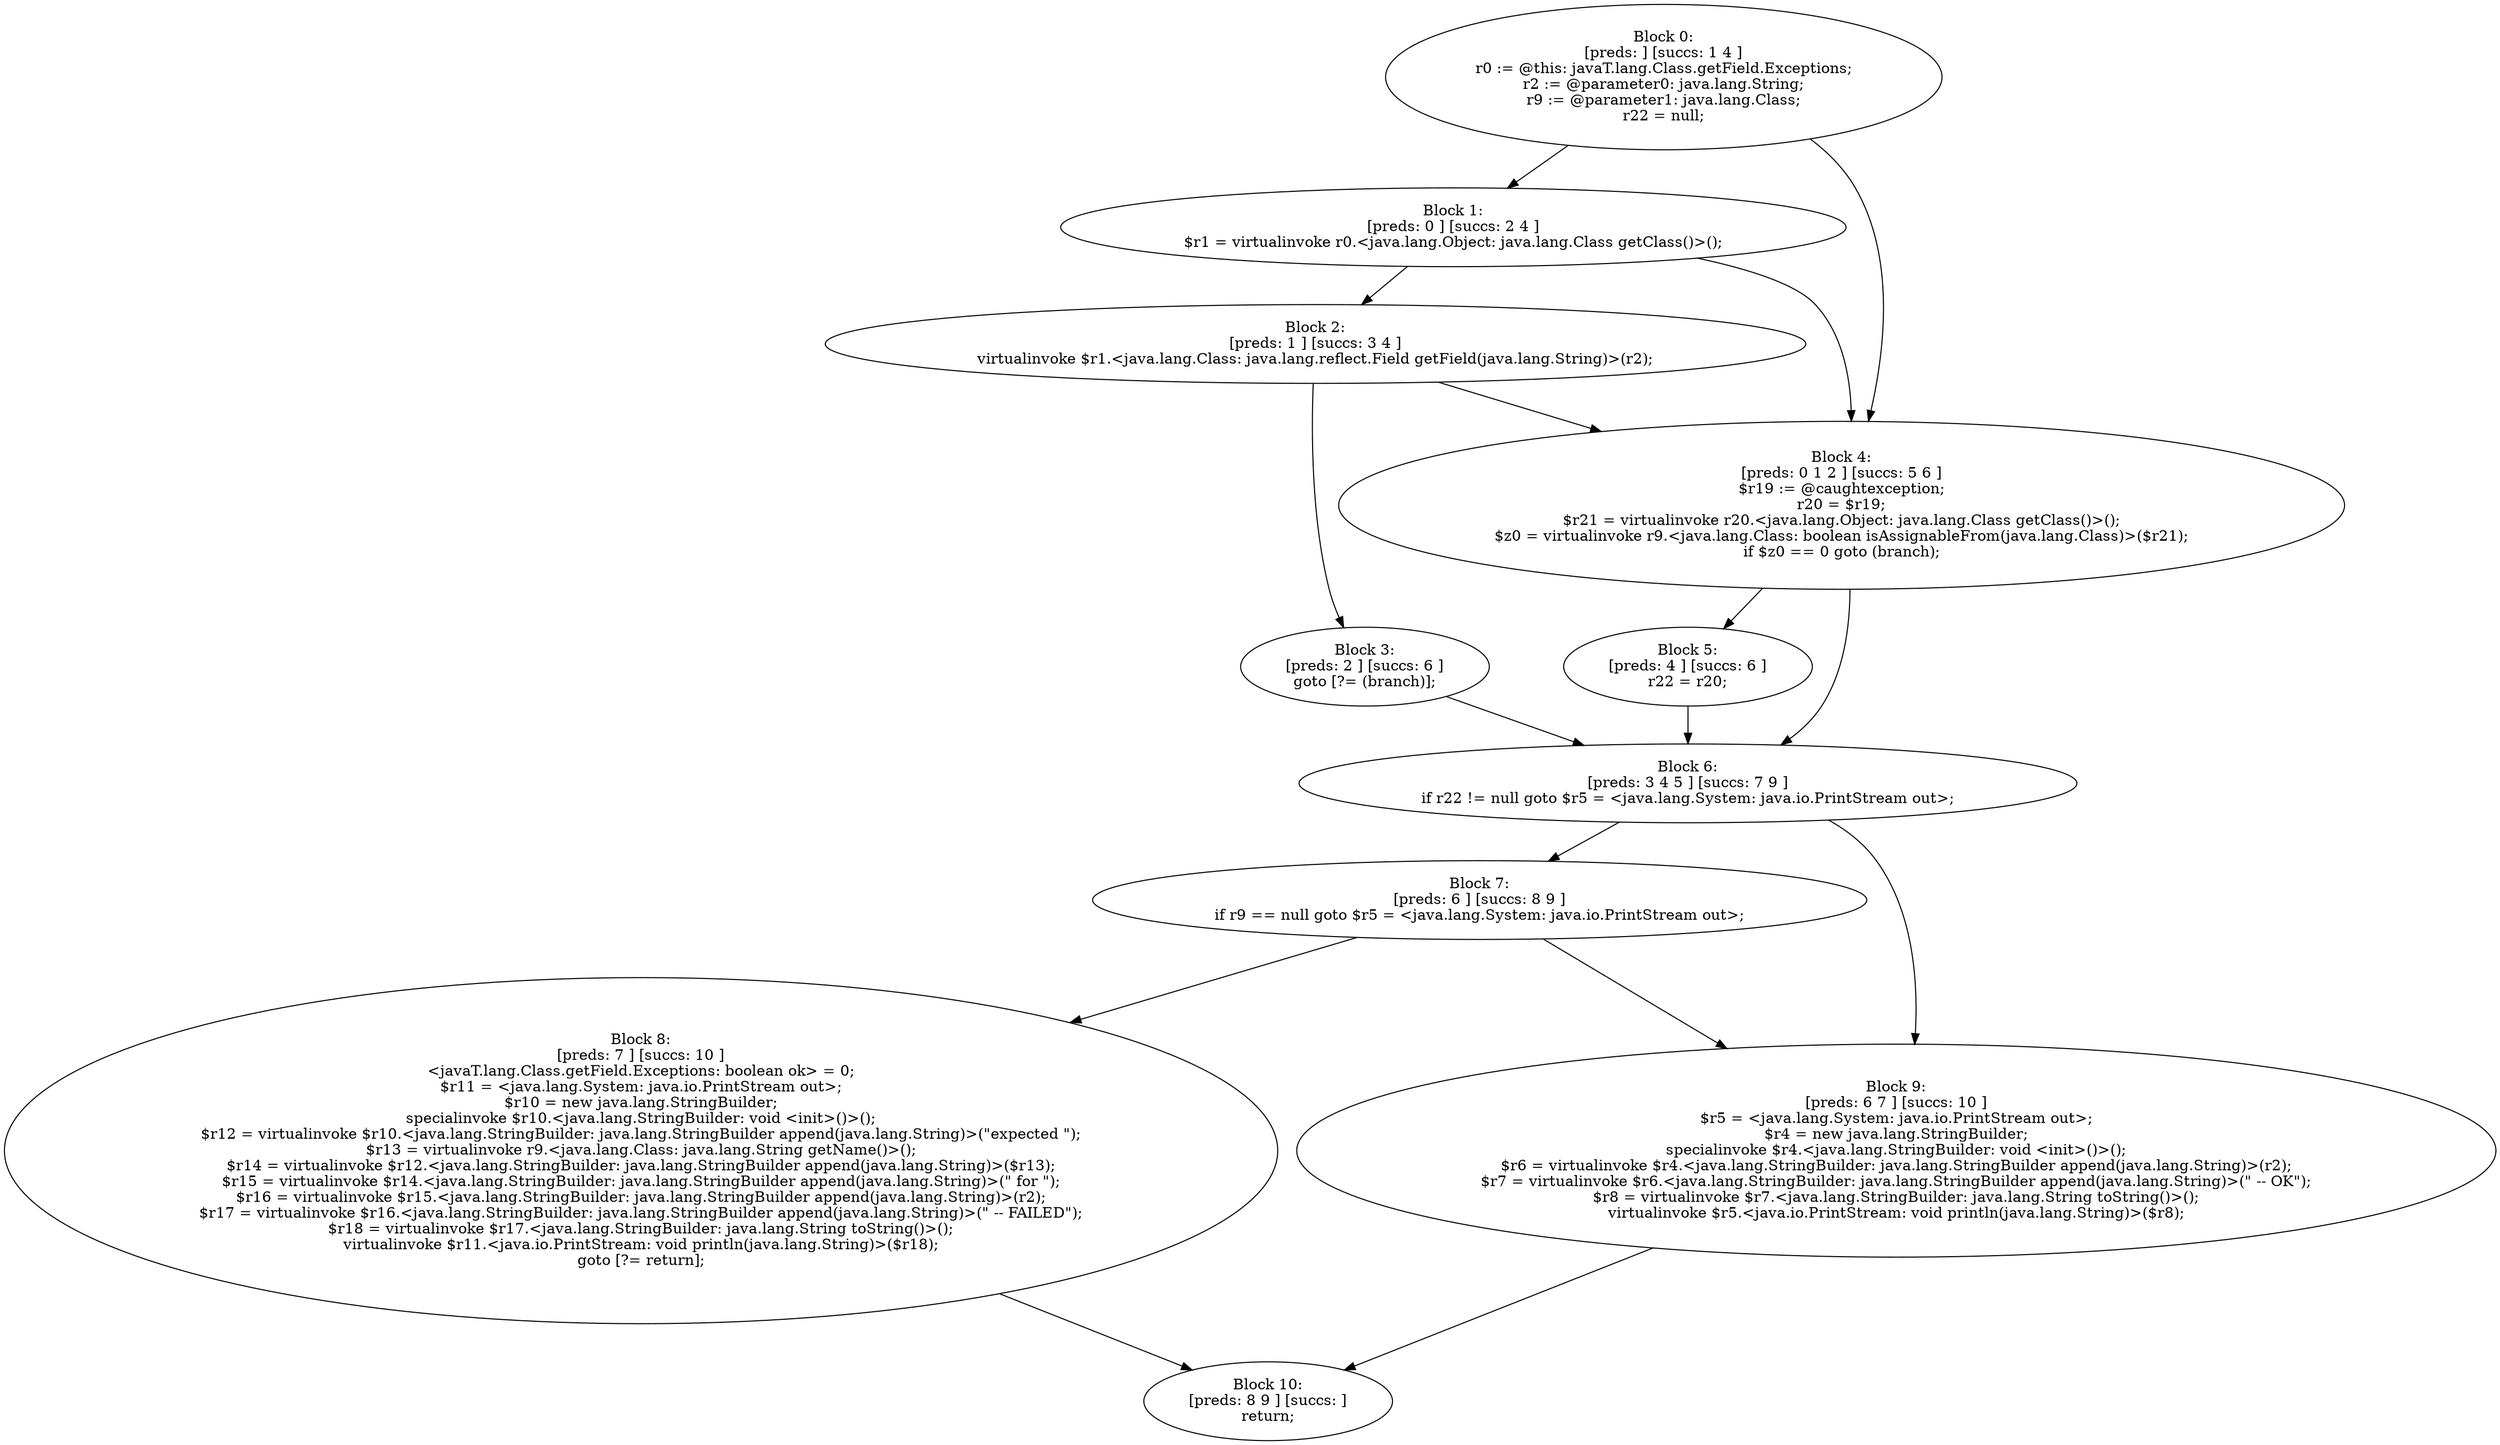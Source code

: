 digraph "unitGraph" {
    "Block 0:
[preds: ] [succs: 1 4 ]
r0 := @this: javaT.lang.Class.getField.Exceptions;
r2 := @parameter0: java.lang.String;
r9 := @parameter1: java.lang.Class;
r22 = null;
"
    "Block 1:
[preds: 0 ] [succs: 2 4 ]
$r1 = virtualinvoke r0.<java.lang.Object: java.lang.Class getClass()>();
"
    "Block 2:
[preds: 1 ] [succs: 3 4 ]
virtualinvoke $r1.<java.lang.Class: java.lang.reflect.Field getField(java.lang.String)>(r2);
"
    "Block 3:
[preds: 2 ] [succs: 6 ]
goto [?= (branch)];
"
    "Block 4:
[preds: 0 1 2 ] [succs: 5 6 ]
$r19 := @caughtexception;
r20 = $r19;
$r21 = virtualinvoke r20.<java.lang.Object: java.lang.Class getClass()>();
$z0 = virtualinvoke r9.<java.lang.Class: boolean isAssignableFrom(java.lang.Class)>($r21);
if $z0 == 0 goto (branch);
"
    "Block 5:
[preds: 4 ] [succs: 6 ]
r22 = r20;
"
    "Block 6:
[preds: 3 4 5 ] [succs: 7 9 ]
if r22 != null goto $r5 = <java.lang.System: java.io.PrintStream out>;
"
    "Block 7:
[preds: 6 ] [succs: 8 9 ]
if r9 == null goto $r5 = <java.lang.System: java.io.PrintStream out>;
"
    "Block 8:
[preds: 7 ] [succs: 10 ]
<javaT.lang.Class.getField.Exceptions: boolean ok> = 0;
$r11 = <java.lang.System: java.io.PrintStream out>;
$r10 = new java.lang.StringBuilder;
specialinvoke $r10.<java.lang.StringBuilder: void <init>()>();
$r12 = virtualinvoke $r10.<java.lang.StringBuilder: java.lang.StringBuilder append(java.lang.String)>(\"expected \");
$r13 = virtualinvoke r9.<java.lang.Class: java.lang.String getName()>();
$r14 = virtualinvoke $r12.<java.lang.StringBuilder: java.lang.StringBuilder append(java.lang.String)>($r13);
$r15 = virtualinvoke $r14.<java.lang.StringBuilder: java.lang.StringBuilder append(java.lang.String)>(\" for \");
$r16 = virtualinvoke $r15.<java.lang.StringBuilder: java.lang.StringBuilder append(java.lang.String)>(r2);
$r17 = virtualinvoke $r16.<java.lang.StringBuilder: java.lang.StringBuilder append(java.lang.String)>(\" -- FAILED\");
$r18 = virtualinvoke $r17.<java.lang.StringBuilder: java.lang.String toString()>();
virtualinvoke $r11.<java.io.PrintStream: void println(java.lang.String)>($r18);
goto [?= return];
"
    "Block 9:
[preds: 6 7 ] [succs: 10 ]
$r5 = <java.lang.System: java.io.PrintStream out>;
$r4 = new java.lang.StringBuilder;
specialinvoke $r4.<java.lang.StringBuilder: void <init>()>();
$r6 = virtualinvoke $r4.<java.lang.StringBuilder: java.lang.StringBuilder append(java.lang.String)>(r2);
$r7 = virtualinvoke $r6.<java.lang.StringBuilder: java.lang.StringBuilder append(java.lang.String)>(\" -- OK\");
$r8 = virtualinvoke $r7.<java.lang.StringBuilder: java.lang.String toString()>();
virtualinvoke $r5.<java.io.PrintStream: void println(java.lang.String)>($r8);
"
    "Block 10:
[preds: 8 9 ] [succs: ]
return;
"
    "Block 0:
[preds: ] [succs: 1 4 ]
r0 := @this: javaT.lang.Class.getField.Exceptions;
r2 := @parameter0: java.lang.String;
r9 := @parameter1: java.lang.Class;
r22 = null;
"->"Block 1:
[preds: 0 ] [succs: 2 4 ]
$r1 = virtualinvoke r0.<java.lang.Object: java.lang.Class getClass()>();
";
    "Block 0:
[preds: ] [succs: 1 4 ]
r0 := @this: javaT.lang.Class.getField.Exceptions;
r2 := @parameter0: java.lang.String;
r9 := @parameter1: java.lang.Class;
r22 = null;
"->"Block 4:
[preds: 0 1 2 ] [succs: 5 6 ]
$r19 := @caughtexception;
r20 = $r19;
$r21 = virtualinvoke r20.<java.lang.Object: java.lang.Class getClass()>();
$z0 = virtualinvoke r9.<java.lang.Class: boolean isAssignableFrom(java.lang.Class)>($r21);
if $z0 == 0 goto (branch);
";
    "Block 1:
[preds: 0 ] [succs: 2 4 ]
$r1 = virtualinvoke r0.<java.lang.Object: java.lang.Class getClass()>();
"->"Block 2:
[preds: 1 ] [succs: 3 4 ]
virtualinvoke $r1.<java.lang.Class: java.lang.reflect.Field getField(java.lang.String)>(r2);
";
    "Block 1:
[preds: 0 ] [succs: 2 4 ]
$r1 = virtualinvoke r0.<java.lang.Object: java.lang.Class getClass()>();
"->"Block 4:
[preds: 0 1 2 ] [succs: 5 6 ]
$r19 := @caughtexception;
r20 = $r19;
$r21 = virtualinvoke r20.<java.lang.Object: java.lang.Class getClass()>();
$z0 = virtualinvoke r9.<java.lang.Class: boolean isAssignableFrom(java.lang.Class)>($r21);
if $z0 == 0 goto (branch);
";
    "Block 2:
[preds: 1 ] [succs: 3 4 ]
virtualinvoke $r1.<java.lang.Class: java.lang.reflect.Field getField(java.lang.String)>(r2);
"->"Block 3:
[preds: 2 ] [succs: 6 ]
goto [?= (branch)];
";
    "Block 2:
[preds: 1 ] [succs: 3 4 ]
virtualinvoke $r1.<java.lang.Class: java.lang.reflect.Field getField(java.lang.String)>(r2);
"->"Block 4:
[preds: 0 1 2 ] [succs: 5 6 ]
$r19 := @caughtexception;
r20 = $r19;
$r21 = virtualinvoke r20.<java.lang.Object: java.lang.Class getClass()>();
$z0 = virtualinvoke r9.<java.lang.Class: boolean isAssignableFrom(java.lang.Class)>($r21);
if $z0 == 0 goto (branch);
";
    "Block 3:
[preds: 2 ] [succs: 6 ]
goto [?= (branch)];
"->"Block 6:
[preds: 3 4 5 ] [succs: 7 9 ]
if r22 != null goto $r5 = <java.lang.System: java.io.PrintStream out>;
";
    "Block 4:
[preds: 0 1 2 ] [succs: 5 6 ]
$r19 := @caughtexception;
r20 = $r19;
$r21 = virtualinvoke r20.<java.lang.Object: java.lang.Class getClass()>();
$z0 = virtualinvoke r9.<java.lang.Class: boolean isAssignableFrom(java.lang.Class)>($r21);
if $z0 == 0 goto (branch);
"->"Block 5:
[preds: 4 ] [succs: 6 ]
r22 = r20;
";
    "Block 4:
[preds: 0 1 2 ] [succs: 5 6 ]
$r19 := @caughtexception;
r20 = $r19;
$r21 = virtualinvoke r20.<java.lang.Object: java.lang.Class getClass()>();
$z0 = virtualinvoke r9.<java.lang.Class: boolean isAssignableFrom(java.lang.Class)>($r21);
if $z0 == 0 goto (branch);
"->"Block 6:
[preds: 3 4 5 ] [succs: 7 9 ]
if r22 != null goto $r5 = <java.lang.System: java.io.PrintStream out>;
";
    "Block 5:
[preds: 4 ] [succs: 6 ]
r22 = r20;
"->"Block 6:
[preds: 3 4 5 ] [succs: 7 9 ]
if r22 != null goto $r5 = <java.lang.System: java.io.PrintStream out>;
";
    "Block 6:
[preds: 3 4 5 ] [succs: 7 9 ]
if r22 != null goto $r5 = <java.lang.System: java.io.PrintStream out>;
"->"Block 7:
[preds: 6 ] [succs: 8 9 ]
if r9 == null goto $r5 = <java.lang.System: java.io.PrintStream out>;
";
    "Block 6:
[preds: 3 4 5 ] [succs: 7 9 ]
if r22 != null goto $r5 = <java.lang.System: java.io.PrintStream out>;
"->"Block 9:
[preds: 6 7 ] [succs: 10 ]
$r5 = <java.lang.System: java.io.PrintStream out>;
$r4 = new java.lang.StringBuilder;
specialinvoke $r4.<java.lang.StringBuilder: void <init>()>();
$r6 = virtualinvoke $r4.<java.lang.StringBuilder: java.lang.StringBuilder append(java.lang.String)>(r2);
$r7 = virtualinvoke $r6.<java.lang.StringBuilder: java.lang.StringBuilder append(java.lang.String)>(\" -- OK\");
$r8 = virtualinvoke $r7.<java.lang.StringBuilder: java.lang.String toString()>();
virtualinvoke $r5.<java.io.PrintStream: void println(java.lang.String)>($r8);
";
    "Block 7:
[preds: 6 ] [succs: 8 9 ]
if r9 == null goto $r5 = <java.lang.System: java.io.PrintStream out>;
"->"Block 8:
[preds: 7 ] [succs: 10 ]
<javaT.lang.Class.getField.Exceptions: boolean ok> = 0;
$r11 = <java.lang.System: java.io.PrintStream out>;
$r10 = new java.lang.StringBuilder;
specialinvoke $r10.<java.lang.StringBuilder: void <init>()>();
$r12 = virtualinvoke $r10.<java.lang.StringBuilder: java.lang.StringBuilder append(java.lang.String)>(\"expected \");
$r13 = virtualinvoke r9.<java.lang.Class: java.lang.String getName()>();
$r14 = virtualinvoke $r12.<java.lang.StringBuilder: java.lang.StringBuilder append(java.lang.String)>($r13);
$r15 = virtualinvoke $r14.<java.lang.StringBuilder: java.lang.StringBuilder append(java.lang.String)>(\" for \");
$r16 = virtualinvoke $r15.<java.lang.StringBuilder: java.lang.StringBuilder append(java.lang.String)>(r2);
$r17 = virtualinvoke $r16.<java.lang.StringBuilder: java.lang.StringBuilder append(java.lang.String)>(\" -- FAILED\");
$r18 = virtualinvoke $r17.<java.lang.StringBuilder: java.lang.String toString()>();
virtualinvoke $r11.<java.io.PrintStream: void println(java.lang.String)>($r18);
goto [?= return];
";
    "Block 7:
[preds: 6 ] [succs: 8 9 ]
if r9 == null goto $r5 = <java.lang.System: java.io.PrintStream out>;
"->"Block 9:
[preds: 6 7 ] [succs: 10 ]
$r5 = <java.lang.System: java.io.PrintStream out>;
$r4 = new java.lang.StringBuilder;
specialinvoke $r4.<java.lang.StringBuilder: void <init>()>();
$r6 = virtualinvoke $r4.<java.lang.StringBuilder: java.lang.StringBuilder append(java.lang.String)>(r2);
$r7 = virtualinvoke $r6.<java.lang.StringBuilder: java.lang.StringBuilder append(java.lang.String)>(\" -- OK\");
$r8 = virtualinvoke $r7.<java.lang.StringBuilder: java.lang.String toString()>();
virtualinvoke $r5.<java.io.PrintStream: void println(java.lang.String)>($r8);
";
    "Block 8:
[preds: 7 ] [succs: 10 ]
<javaT.lang.Class.getField.Exceptions: boolean ok> = 0;
$r11 = <java.lang.System: java.io.PrintStream out>;
$r10 = new java.lang.StringBuilder;
specialinvoke $r10.<java.lang.StringBuilder: void <init>()>();
$r12 = virtualinvoke $r10.<java.lang.StringBuilder: java.lang.StringBuilder append(java.lang.String)>(\"expected \");
$r13 = virtualinvoke r9.<java.lang.Class: java.lang.String getName()>();
$r14 = virtualinvoke $r12.<java.lang.StringBuilder: java.lang.StringBuilder append(java.lang.String)>($r13);
$r15 = virtualinvoke $r14.<java.lang.StringBuilder: java.lang.StringBuilder append(java.lang.String)>(\" for \");
$r16 = virtualinvoke $r15.<java.lang.StringBuilder: java.lang.StringBuilder append(java.lang.String)>(r2);
$r17 = virtualinvoke $r16.<java.lang.StringBuilder: java.lang.StringBuilder append(java.lang.String)>(\" -- FAILED\");
$r18 = virtualinvoke $r17.<java.lang.StringBuilder: java.lang.String toString()>();
virtualinvoke $r11.<java.io.PrintStream: void println(java.lang.String)>($r18);
goto [?= return];
"->"Block 10:
[preds: 8 9 ] [succs: ]
return;
";
    "Block 9:
[preds: 6 7 ] [succs: 10 ]
$r5 = <java.lang.System: java.io.PrintStream out>;
$r4 = new java.lang.StringBuilder;
specialinvoke $r4.<java.lang.StringBuilder: void <init>()>();
$r6 = virtualinvoke $r4.<java.lang.StringBuilder: java.lang.StringBuilder append(java.lang.String)>(r2);
$r7 = virtualinvoke $r6.<java.lang.StringBuilder: java.lang.StringBuilder append(java.lang.String)>(\" -- OK\");
$r8 = virtualinvoke $r7.<java.lang.StringBuilder: java.lang.String toString()>();
virtualinvoke $r5.<java.io.PrintStream: void println(java.lang.String)>($r8);
"->"Block 10:
[preds: 8 9 ] [succs: ]
return;
";
}
